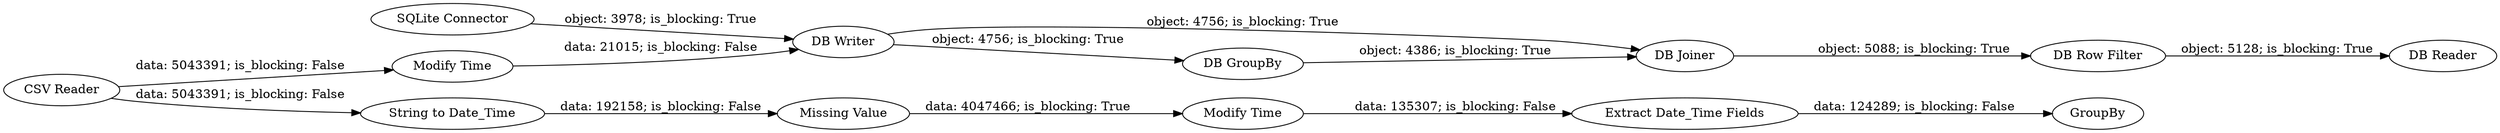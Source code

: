 digraph {
	"8845210787551869774_62" [label="DB Joiner"]
	"8845210787551869774_41" [label="CSV Reader"]
	"8845210787551869774_55" [label="Extract Date_Time Fields"]
	"8845210787551869774_52" [label="Missing Value"]
	"8845210787551869774_45" [label="DB Reader"]
	"8845210787551869774_60" [label="DB Writer"]
	"8845210787551869774_50" [label="Modify Time"]
	"8845210787551869774_57" [label="SQLite Connector"]
	"8845210787551869774_63" [label="DB Row Filter"]
	"8845210787551869774_61" [label="DB GroupBy"]
	"8845210787551869774_51" [label="String to Date_Time"]
	"8845210787551869774_54" [label="Modify Time"]
	"8845210787551869774_56" [label=GroupBy]
	"8845210787551869774_60" -> "8845210787551869774_61" [label="object: 4756; is_blocking: True"]
	"8845210787551869774_62" -> "8845210787551869774_63" [label="object: 5088; is_blocking: True"]
	"8845210787551869774_57" -> "8845210787551869774_60" [label="object: 3978; is_blocking: True"]
	"8845210787551869774_41" -> "8845210787551869774_50" [label="data: 5043391; is_blocking: False"]
	"8845210787551869774_51" -> "8845210787551869774_52" [label="data: 192158; is_blocking: False"]
	"8845210787551869774_55" -> "8845210787551869774_56" [label="data: 124289; is_blocking: False"]
	"8845210787551869774_50" -> "8845210787551869774_60" [label="data: 21015; is_blocking: False"]
	"8845210787551869774_61" -> "8845210787551869774_62" [label="object: 4386; is_blocking: True"]
	"8845210787551869774_54" -> "8845210787551869774_55" [label="data: 135307; is_blocking: False"]
	"8845210787551869774_60" -> "8845210787551869774_62" [label="object: 4756; is_blocking: True"]
	"8845210787551869774_63" -> "8845210787551869774_45" [label="object: 5128; is_blocking: True"]
	"8845210787551869774_52" -> "8845210787551869774_54" [label="data: 4047466; is_blocking: True"]
	"8845210787551869774_41" -> "8845210787551869774_51" [label="data: 5043391; is_blocking: False"]
	rankdir=LR
}

